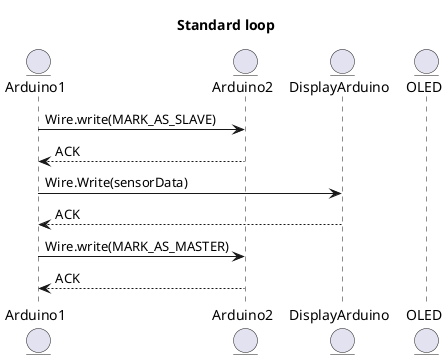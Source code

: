 @startuml Register_Sequence

title Standard loop

Entity Arduino1
Entity Arduino2
Entity DisplayArduino
Entity OLED

Arduino1 -> Arduino2 : Wire.write(MARK_AS_SLAVE)
Arduino2 --> Arduino1 : ACK

Arduino1 -> DisplayArduino : Wire.Write(sensorData)
DisplayArduino --> Arduino1 : ACK

Arduino1 -> Arduino2 : Wire.write(MARK_AS_MASTER)
Arduino2 --> Arduino1 : ACK

@enduml


@startuml Token_Passing

Title Example of a typical loop

Entity Arduino1
Entity Arduino2
Entity OLED

Arduino1 -> OLED : OLED.print(TITLE)
OLED --> Arduino1 : ACK
Arduino1 -> OLED : OLED.print(sensorData)
OLED --> Arduino1 : ACK

Arduino1 -> OLED : OLED.SetCursor(0,16)
OLED --> Arduino1 

Arduino1 -> OLED : OLED.print(TITLE)
OLED --> Arduino1 : ACK
Arduino1 -> OLED : OLED.print(sensorData)
OLED --> Arduino1 : ACK

Arduino1 -> OLED : OLED.SetCursor(0,0)
OLED --> Arduino1 

Arduino1 -> OLED : OLED.display()
OLED --> Arduino1

Arduino1 -> OLED : OLED.clear(PAGE)
OLED --> Arduino1

Arduino1 -> Arduino2 : Wire.write(sensorData)
Arduino2 --> Arduino1 : ACK
Arduino1 -> Arduino2 : Wire.write(TOKEN)
Arduino2 --> Arduino1 : ACK

@enduml
